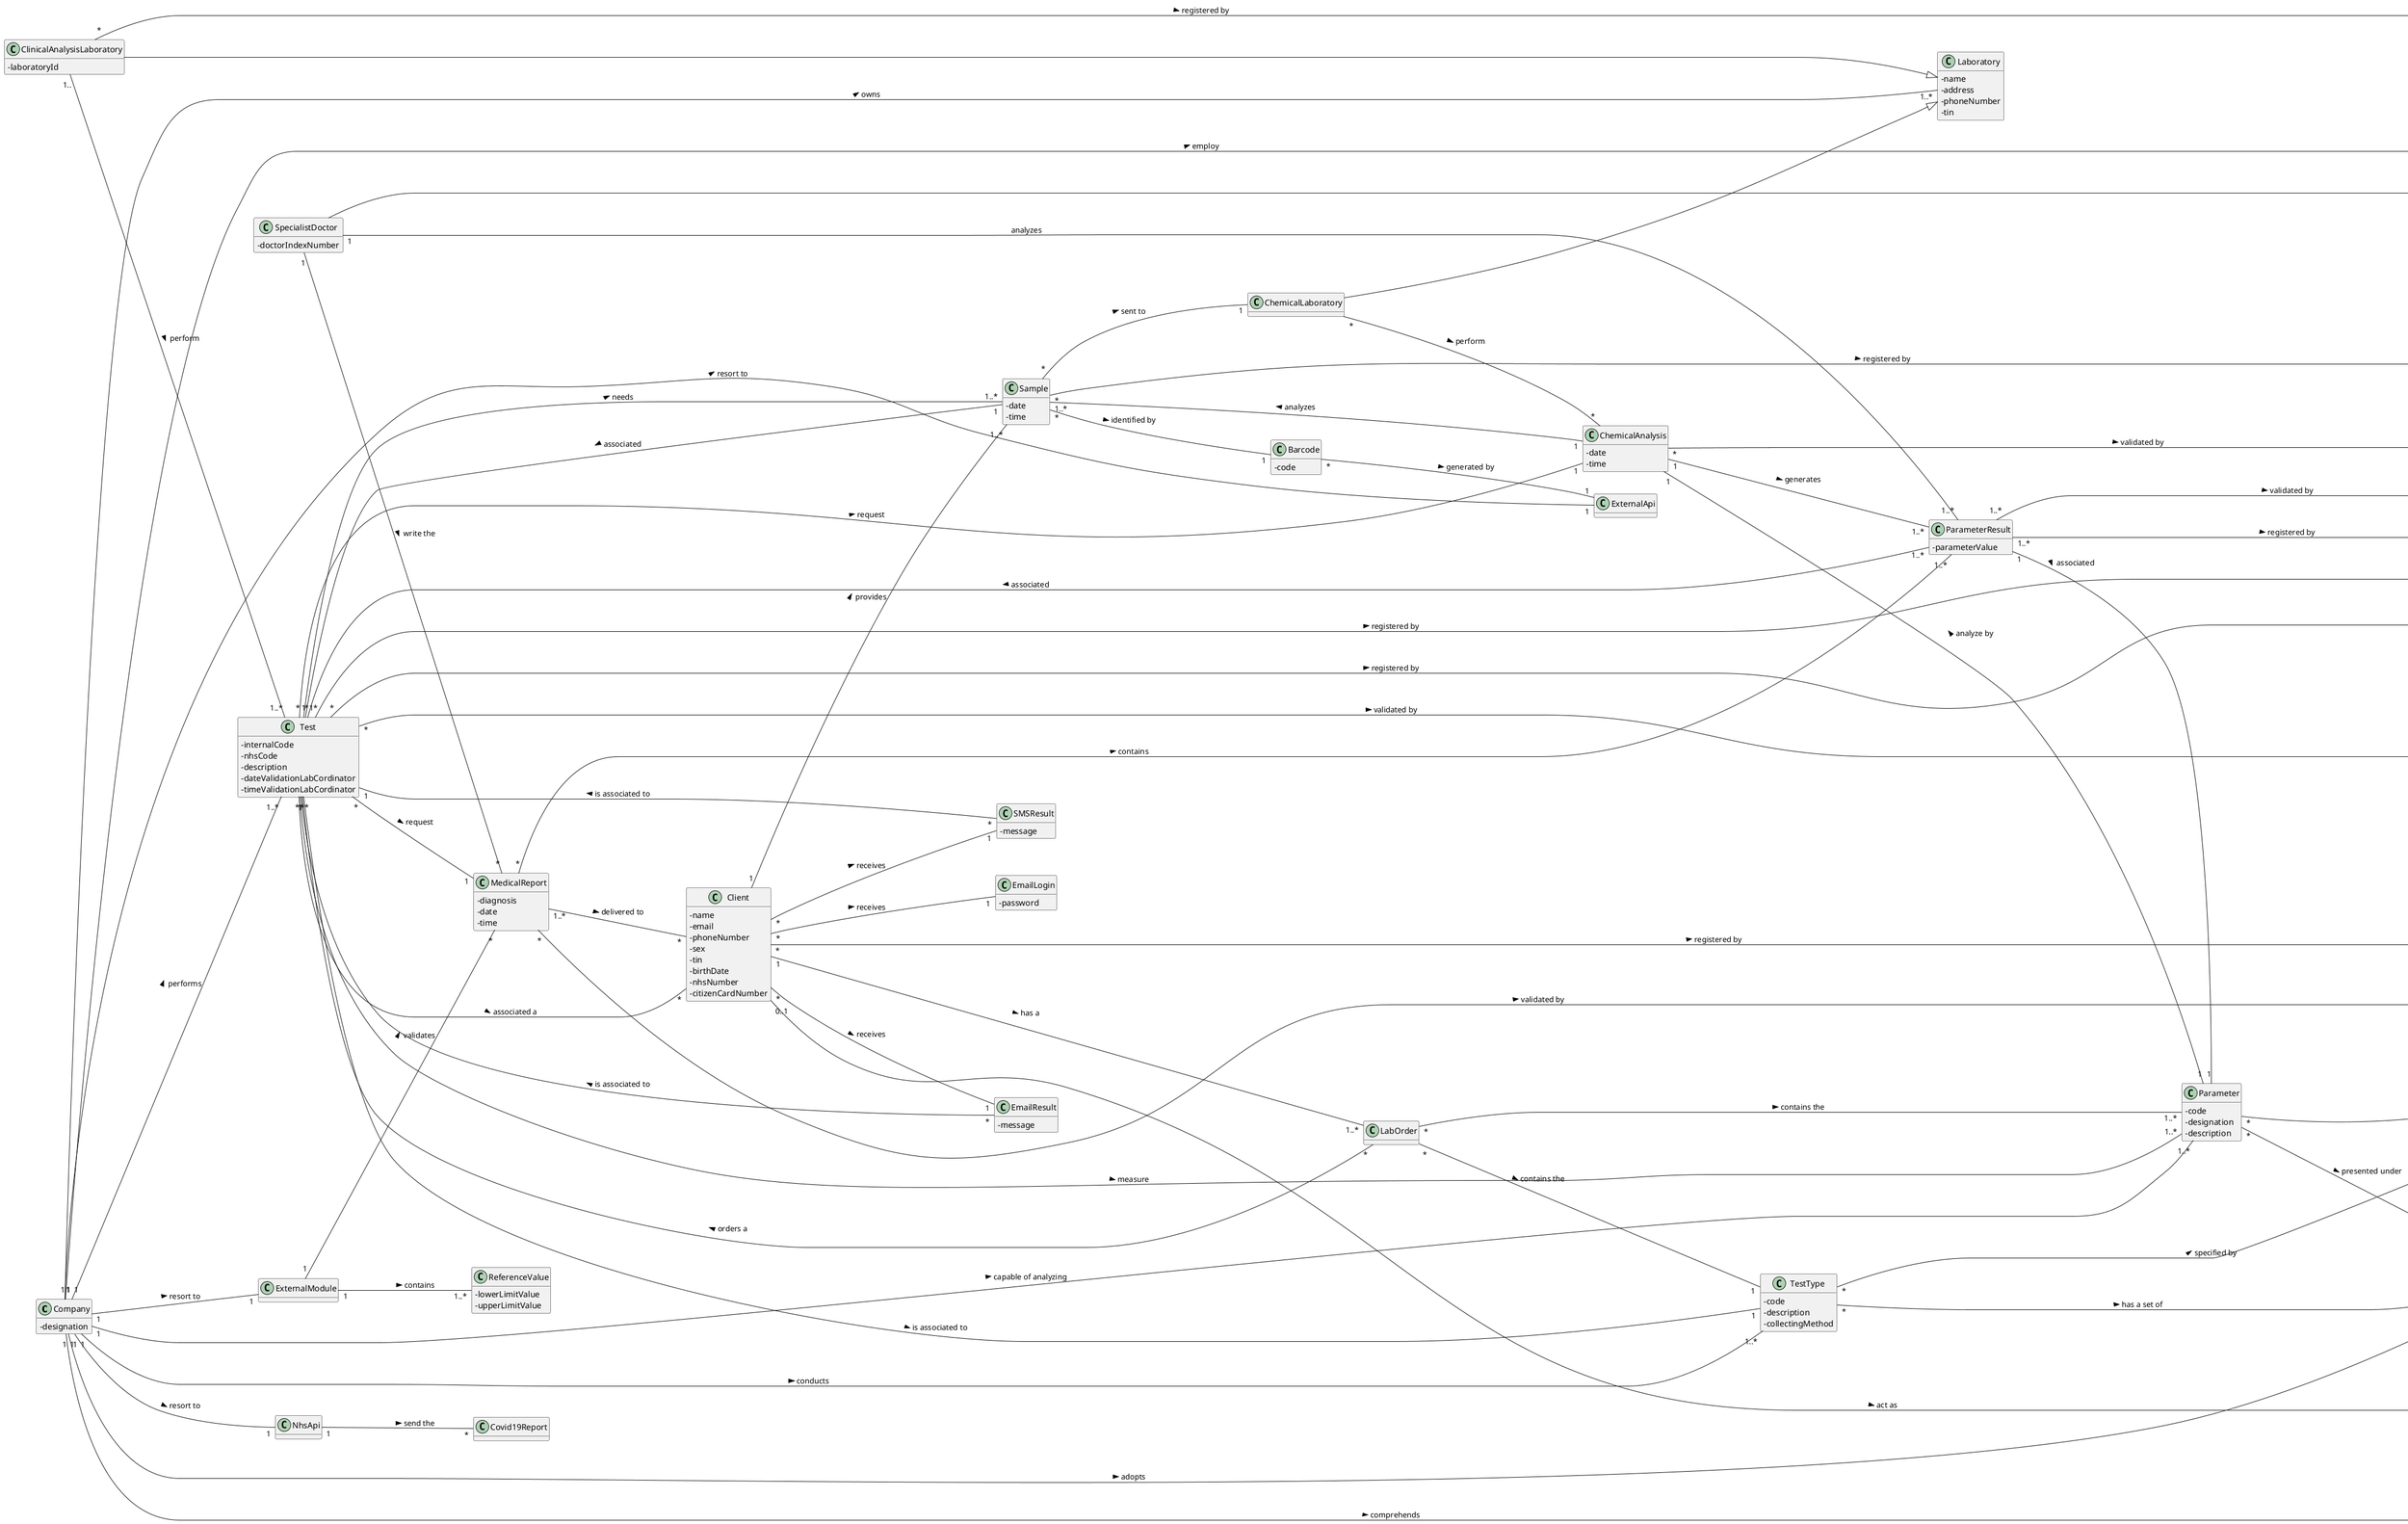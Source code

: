 @startuml
'https://plantuml.com/class-diagram
hide methods
left to right direction
skinparam classAttributeIconSize 0

class Company{
-designation
}

class Laboratory{
-name
-address
-phoneNumber
-tin
}

class ClinicalAnalysisLaboratory{
-laboratoryId
}

class ChemicalLaboratory{
}


class Employee{
-name
-address
-phoneNumber
-email
-employeeId
-organizationRole
-socCode
}


class Client{
 - name
 - email
 - phoneNumber
 - sex
 - tin
 - birthDate
 - nhsNumber
 - citizenCardNumber
}

class Test{
-internalCode
-nhsCode
-description
-dateValidationLabCordinator
-timeValidationLabCordinator
}

class Sample{
-date
-time
}

class TestType{
-code
-description
-collectingMethod
}

class Parameter{
-code
-designation
-description
}

class ParameterResult{
-parameterValue
}

class ParameterCategory{
-name
-code
}

class ChemicalAnalysis{
-date
-time
}

class LabOrder{
}

class Barcode{
-code
}

class ExternalApi{
}

class SpecialistDoctor{
-doctorIndexNumber
}

class MedicalReport{
-diagnosis
-date
-time
}

class ExternalModule{

}

class ReferenceValue{
-lowerLimitValue
-upperLimitValue
}

class NhsApi{
}

class Covid19Report{
}

class EmailResult{
-message
}

class SMSResult{
-message
}

class EmailLogin {
-password
}

class User{
}

class OrganizationRole{
}

Company "1"---------------"1..*" Laboratory : owns >
Company "1"---"*" Employee : employ >
Company "1"---"*" OrganizationRole : comprehends >
Company "1"---"1..*" Parameter : capable of analyzing >
Company "1"---"1..*" ParameterCategory : adopts >
Company "1"---"1..*" Test : performs >
Company "1"--------------"1..*" TestType : conducts >
Company "1"---"1" ExternalApi : resort to >
Company "1"---"1" ExternalModule : resort to >
Company "1"---"1" NhsApi : resort to >

Employee "0..1"---"*" User : act as >
Employee "*"---"1" OrganizationRole : has >

ClinicalAnalysisLaboratory ---|> Laboratory
ClinicalAnalysisLaboratory "1.."---"1..*" Test : perform >
ClinicalAnalysisLaboratory "*"---"1" Employee : registered by >

ChemicalLaboratory ---|> Laboratory
ChemicalLaboratory "*"---"*" ChemicalAnalysis : perform >

Test "*"---"1" Employee : registered by >
Test "*"---"*" Client : associated a >
Test "*"---"1..*" Sample : needs  >
Test "*"---"1..*" Parameter : measure >
Test "*"---"1" TestType : is associated to >
Test "*" ---"1" ChemicalAnalysis : request >
Test "*" ---"1" MedicalReport : request >
Test "*"---"1" Employee : registered by >
Test "*" ---"1" Employee : validated by >

Parameter "*"---"1" ParameterCategory : presented under >
Parameter "1" ---"1" ChemicalAnalysis : analyze by >
Parameter "*" --- "*" Employee : specified by >

ParameterCategory "*"--"*" Employee : specified by >

TestType "*"---"1..*" ParameterCategory : has a set of >
TestType "*"---"*" Employee : specified by >

ParameterResult "1..*" --- "1" Test : associated >
ParameterResult "1" --- "1" Parameter : associated >
ParameterResult "1..*"---"1" Employee : validated by >
ParameterResult "1..*"---"1" Employee: registered by >

Sample "*"---"1" ChemicalLaboratory : sent to >
Sample "1"---"1" Test : associated >
Sample "*"---"1" Barcode : identified by >
Sample "*"---"*" Employee : registered by >

Barcode "*"---"1" ExternalApi : generated by >

Client "1"---"1..*" LabOrder : has a >
Client "1"---"1..*" Sample : provides >
Client "*"---"1" SMSResult : receives >
Client "*"---"1" EmailResult : receives >
Client "*"---"1" EmailLogin : receives >
Client "*"---"1" Employee : registered by >
Client "0..1"---"*" User : act as >

LabOrder "*"---------"1" Test : orders a >
LabOrder "*"---"1" TestType : contains the >
LabOrder "*"---"1..*" Parameter : contains the >

ChemicalAnalysis "1" --- "1..*" Sample : analyzes >
ChemicalAnalysis "1"---"1..*" ParameterResult: generates >
ChemicalAnalysis "*"---"1" Employee : validated by >

SpecialistDoctor ---|> Employee
SpecialistDoctor "1"---"1..*" ParameterResult : analyzes
SpecialistDoctor "1"---"*" MedicalReport: write the >

MedicalReport "1..*"---"*" Client : delivered to >
MedicalReport "*"---"1..*" ParameterResult : contains >
MedicalReport "*"---"1" Employee : validated by >

ExternalModule "1"---"*" MedicalReport : validates >
ExternalModule "1"---"1..*" ReferenceValue : contains >

NhsApi "1"---"*" Covid19Report : send the >

EmailResult "*"---"1" Test : is associated to >

SMSResult "*"---"1" Test : is associated to >

@enduml